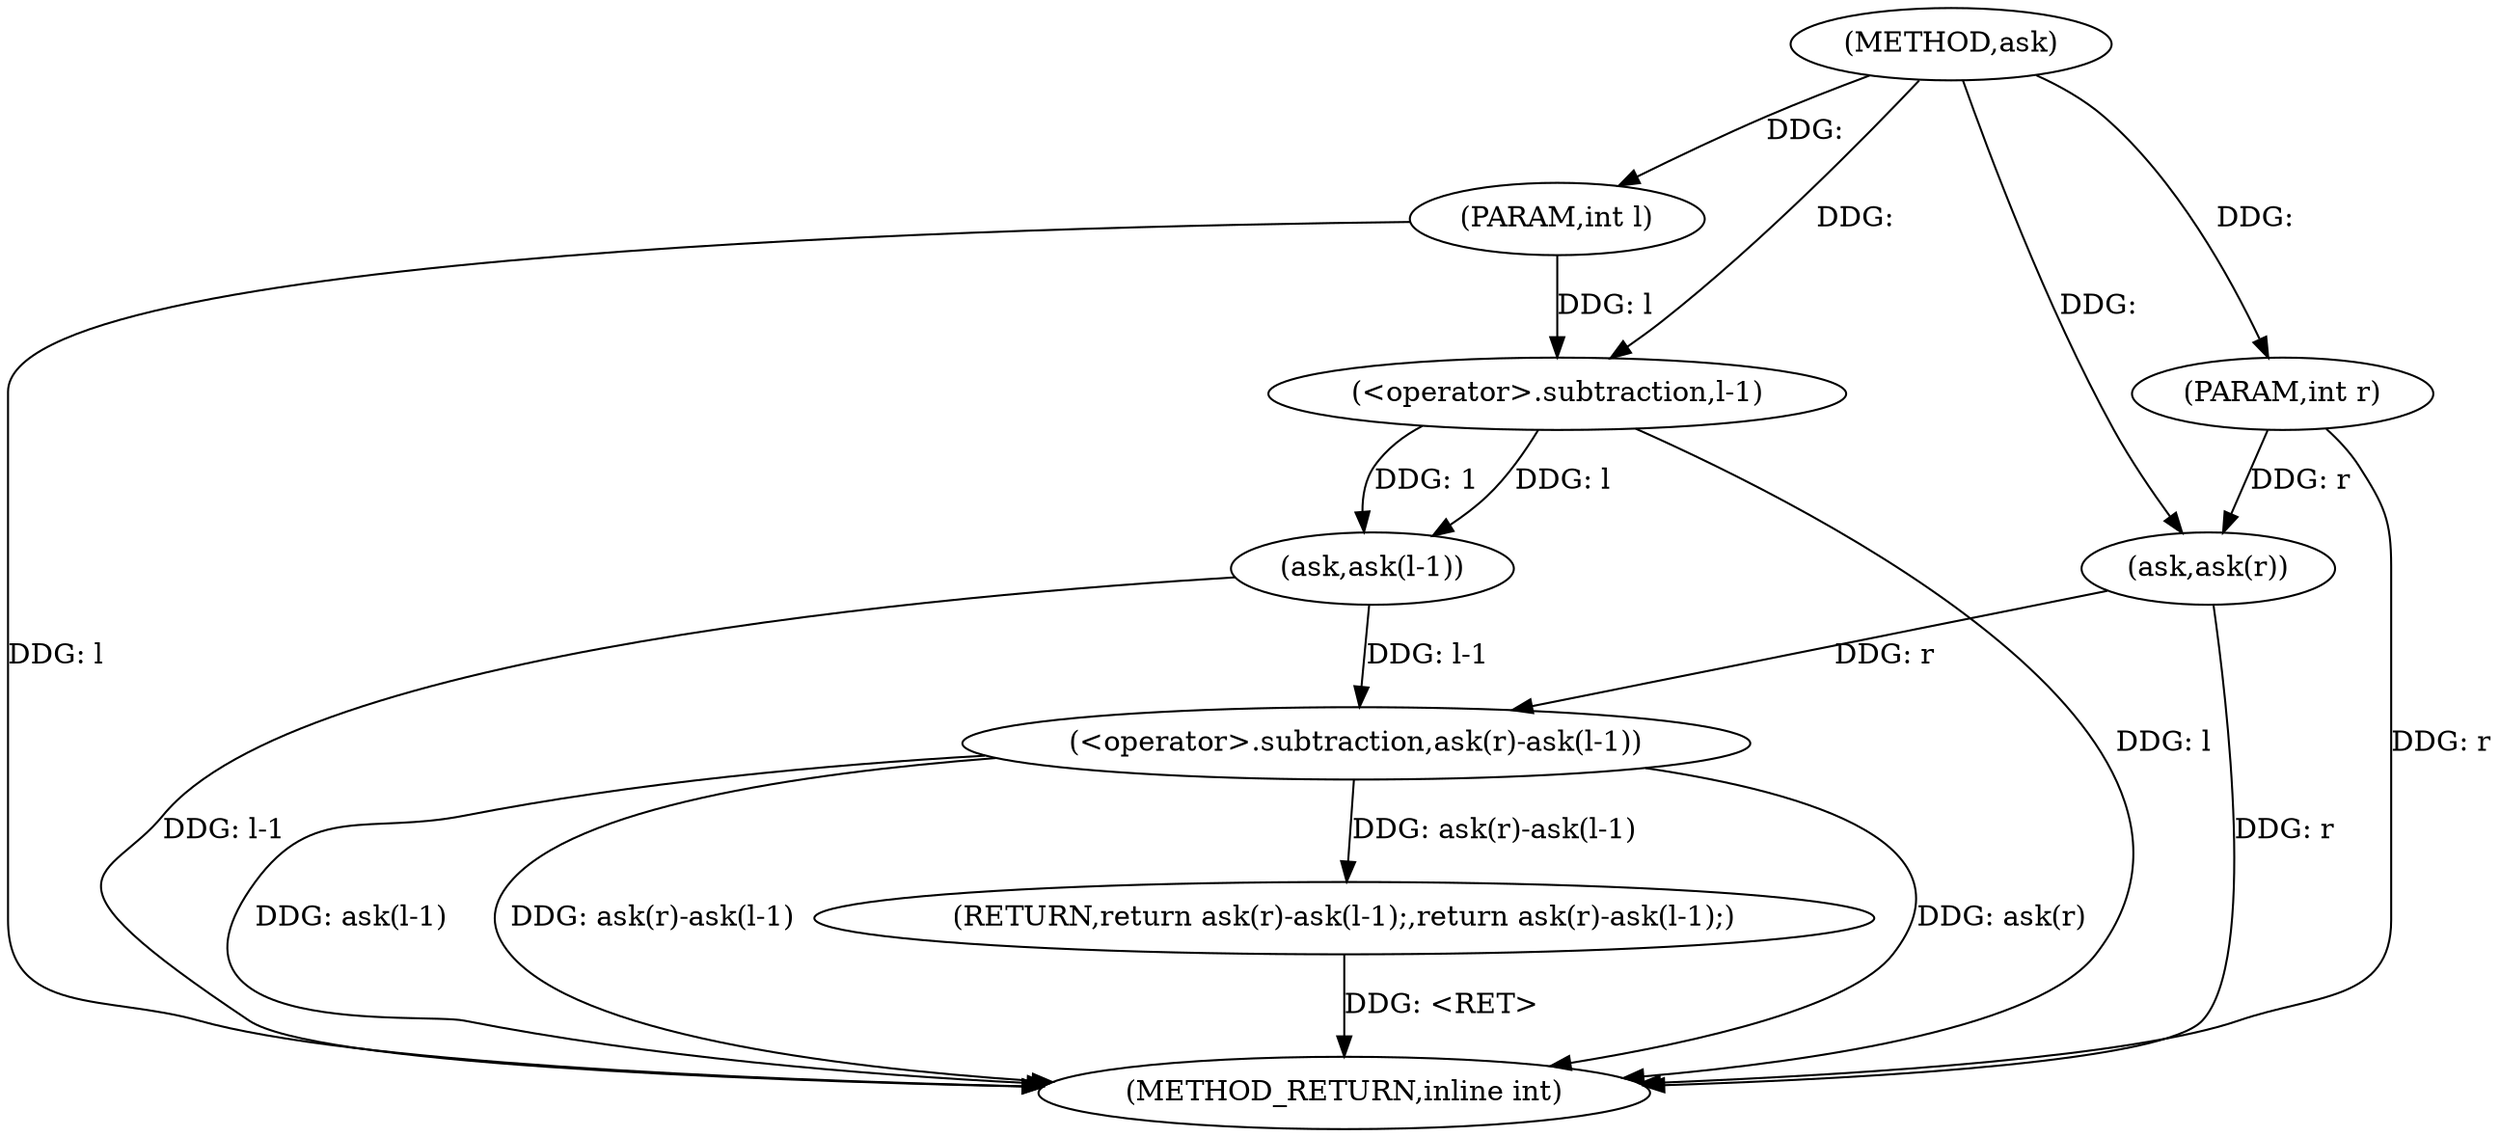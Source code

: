 digraph "ask" {  
"1000588" [label = "(METHOD,ask)" ]
"1000600" [label = "(METHOD_RETURN,inline int)" ]
"1000589" [label = "(PARAM,int l)" ]
"1000590" [label = "(PARAM,int r)" ]
"1000592" [label = "(RETURN,return ask(r)-ask(l-1);,return ask(r)-ask(l-1);)" ]
"1000593" [label = "(<operator>.subtraction,ask(r)-ask(l-1))" ]
"1000594" [label = "(ask,ask(r))" ]
"1000596" [label = "(ask,ask(l-1))" ]
"1000597" [label = "(<operator>.subtraction,l-1)" ]
  "1000589" -> "1000600"  [ label = "DDG: l"] 
  "1000590" -> "1000600"  [ label = "DDG: r"] 
  "1000594" -> "1000600"  [ label = "DDG: r"] 
  "1000593" -> "1000600"  [ label = "DDG: ask(r)"] 
  "1000597" -> "1000600"  [ label = "DDG: l"] 
  "1000596" -> "1000600"  [ label = "DDG: l-1"] 
  "1000593" -> "1000600"  [ label = "DDG: ask(l-1)"] 
  "1000593" -> "1000600"  [ label = "DDG: ask(r)-ask(l-1)"] 
  "1000592" -> "1000600"  [ label = "DDG: <RET>"] 
  "1000588" -> "1000589"  [ label = "DDG: "] 
  "1000588" -> "1000590"  [ label = "DDG: "] 
  "1000593" -> "1000592"  [ label = "DDG: ask(r)-ask(l-1)"] 
  "1000594" -> "1000593"  [ label = "DDG: r"] 
  "1000596" -> "1000593"  [ label = "DDG: l-1"] 
  "1000590" -> "1000594"  [ label = "DDG: r"] 
  "1000588" -> "1000594"  [ label = "DDG: "] 
  "1000597" -> "1000596"  [ label = "DDG: l"] 
  "1000597" -> "1000596"  [ label = "DDG: 1"] 
  "1000589" -> "1000597"  [ label = "DDG: l"] 
  "1000588" -> "1000597"  [ label = "DDG: "] 
}
